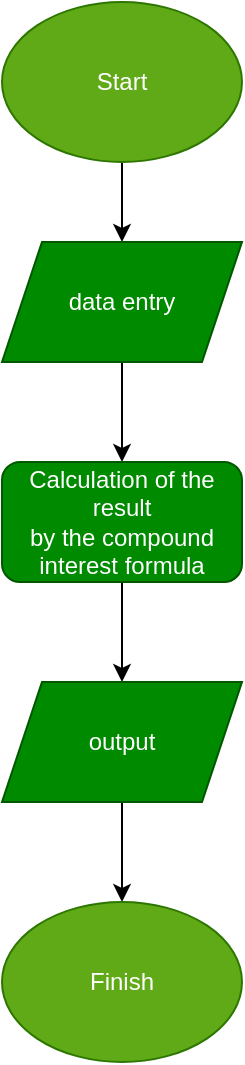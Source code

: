 <mxfile version="22.0.3" type="device">
  <diagram name="Page-1" id="fu0132VBq57Q_C_nfhYn">
    <mxGraphModel dx="1098" dy="694" grid="1" gridSize="10" guides="1" tooltips="1" connect="1" arrows="1" fold="1" page="1" pageScale="1" pageWidth="850" pageHeight="1100" math="0" shadow="0">
      <root>
        <mxCell id="0" />
        <mxCell id="1" parent="0" />
        <mxCell id="T1ZVL7w9N2BwiMLE1iH8-8" value="" style="edgeStyle=orthogonalEdgeStyle;rounded=0;orthogonalLoop=1;jettySize=auto;html=1;" parent="1" source="T1ZVL7w9N2BwiMLE1iH8-1" target="T1ZVL7w9N2BwiMLE1iH8-2" edge="1">
          <mxGeometry relative="1" as="geometry" />
        </mxCell>
        <mxCell id="T1ZVL7w9N2BwiMLE1iH8-1" value="Start" style="ellipse;whiteSpace=wrap;html=1;fillColor=#60a917;fontColor=#ffffff;strokeColor=#2D7600;" parent="1" vertex="1">
          <mxGeometry x="360" y="410" width="120" height="80" as="geometry" />
        </mxCell>
        <mxCell id="T1ZVL7w9N2BwiMLE1iH8-9" value="" style="edgeStyle=orthogonalEdgeStyle;rounded=0;orthogonalLoop=1;jettySize=auto;html=1;" parent="1" source="T1ZVL7w9N2BwiMLE1iH8-2" target="T1ZVL7w9N2BwiMLE1iH8-3" edge="1">
          <mxGeometry relative="1" as="geometry" />
        </mxCell>
        <mxCell id="T1ZVL7w9N2BwiMLE1iH8-2" value="data entry" style="shape=parallelogram;perimeter=parallelogramPerimeter;whiteSpace=wrap;html=1;fixedSize=1;fillColor=#008a00;fontColor=#ffffff;strokeColor=#005700;" parent="1" vertex="1">
          <mxGeometry x="360" y="530" width="120" height="60" as="geometry" />
        </mxCell>
        <mxCell id="T1ZVL7w9N2BwiMLE1iH8-10" value="" style="edgeStyle=orthogonalEdgeStyle;rounded=0;orthogonalLoop=1;jettySize=auto;html=1;" parent="1" source="T1ZVL7w9N2BwiMLE1iH8-3" target="T1ZVL7w9N2BwiMLE1iH8-4" edge="1">
          <mxGeometry relative="1" as="geometry" />
        </mxCell>
        <mxCell id="T1ZVL7w9N2BwiMLE1iH8-3" value="&lt;div&gt;Calculation of the result&lt;/div&gt;&lt;div&gt;by the compound&lt;/div&gt;&lt;div&gt;interest formula&lt;/div&gt;" style="rounded=1;whiteSpace=wrap;html=1;fillColor=#008a00;fontColor=#ffffff;strokeColor=#005700;" parent="1" vertex="1">
          <mxGeometry x="360" y="640" width="120" height="60" as="geometry" />
        </mxCell>
        <mxCell id="T1ZVL7w9N2BwiMLE1iH8-14" value="" style="edgeStyle=orthogonalEdgeStyle;rounded=0;orthogonalLoop=1;jettySize=auto;html=1;" parent="1" source="T1ZVL7w9N2BwiMLE1iH8-4" target="T1ZVL7w9N2BwiMLE1iH8-13" edge="1">
          <mxGeometry relative="1" as="geometry" />
        </mxCell>
        <mxCell id="T1ZVL7w9N2BwiMLE1iH8-4" value="output" style="shape=parallelogram;perimeter=parallelogramPerimeter;whiteSpace=wrap;html=1;fixedSize=1;fillColor=#008a00;fontColor=#ffffff;strokeColor=#005700;" parent="1" vertex="1">
          <mxGeometry x="360" y="750" width="120" height="60" as="geometry" />
        </mxCell>
        <mxCell id="T1ZVL7w9N2BwiMLE1iH8-13" value="Finish" style="ellipse;whiteSpace=wrap;html=1;fillColor=#60a917;fontColor=#ffffff;strokeColor=#2D7600;" parent="1" vertex="1">
          <mxGeometry x="360" y="860" width="120" height="80" as="geometry" />
        </mxCell>
      </root>
    </mxGraphModel>
  </diagram>
</mxfile>
